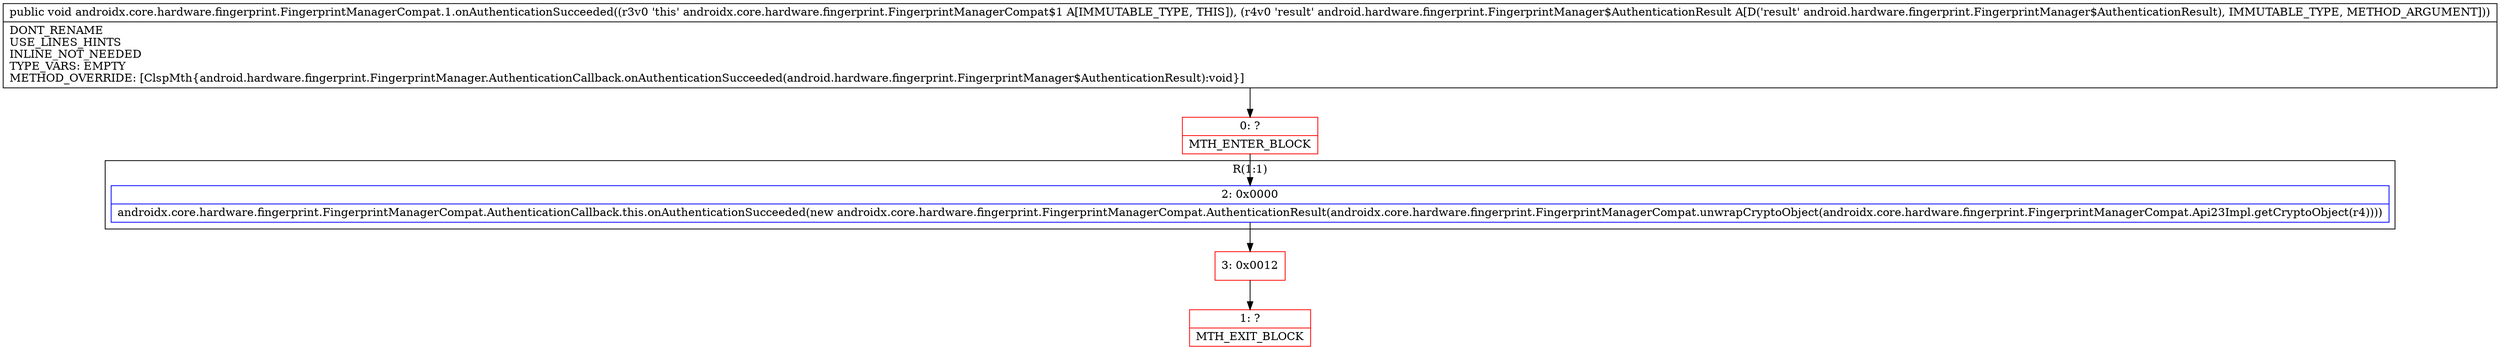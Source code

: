 digraph "CFG forandroidx.core.hardware.fingerprint.FingerprintManagerCompat.1.onAuthenticationSucceeded(Landroid\/hardware\/fingerprint\/FingerprintManager$AuthenticationResult;)V" {
subgraph cluster_Region_1100437531 {
label = "R(1:1)";
node [shape=record,color=blue];
Node_2 [shape=record,label="{2\:\ 0x0000|androidx.core.hardware.fingerprint.FingerprintManagerCompat.AuthenticationCallback.this.onAuthenticationSucceeded(new androidx.core.hardware.fingerprint.FingerprintManagerCompat.AuthenticationResult(androidx.core.hardware.fingerprint.FingerprintManagerCompat.unwrapCryptoObject(androidx.core.hardware.fingerprint.FingerprintManagerCompat.Api23Impl.getCryptoObject(r4))))\l}"];
}
Node_0 [shape=record,color=red,label="{0\:\ ?|MTH_ENTER_BLOCK\l}"];
Node_3 [shape=record,color=red,label="{3\:\ 0x0012}"];
Node_1 [shape=record,color=red,label="{1\:\ ?|MTH_EXIT_BLOCK\l}"];
MethodNode[shape=record,label="{public void androidx.core.hardware.fingerprint.FingerprintManagerCompat.1.onAuthenticationSucceeded((r3v0 'this' androidx.core.hardware.fingerprint.FingerprintManagerCompat$1 A[IMMUTABLE_TYPE, THIS]), (r4v0 'result' android.hardware.fingerprint.FingerprintManager$AuthenticationResult A[D('result' android.hardware.fingerprint.FingerprintManager$AuthenticationResult), IMMUTABLE_TYPE, METHOD_ARGUMENT]))  | DONT_RENAME\lUSE_LINES_HINTS\lINLINE_NOT_NEEDED\lTYPE_VARS: EMPTY\lMETHOD_OVERRIDE: [ClspMth\{android.hardware.fingerprint.FingerprintManager.AuthenticationCallback.onAuthenticationSucceeded(android.hardware.fingerprint.FingerprintManager$AuthenticationResult):void\}]\l}"];
MethodNode -> Node_0;Node_2 -> Node_3;
Node_0 -> Node_2;
Node_3 -> Node_1;
}

